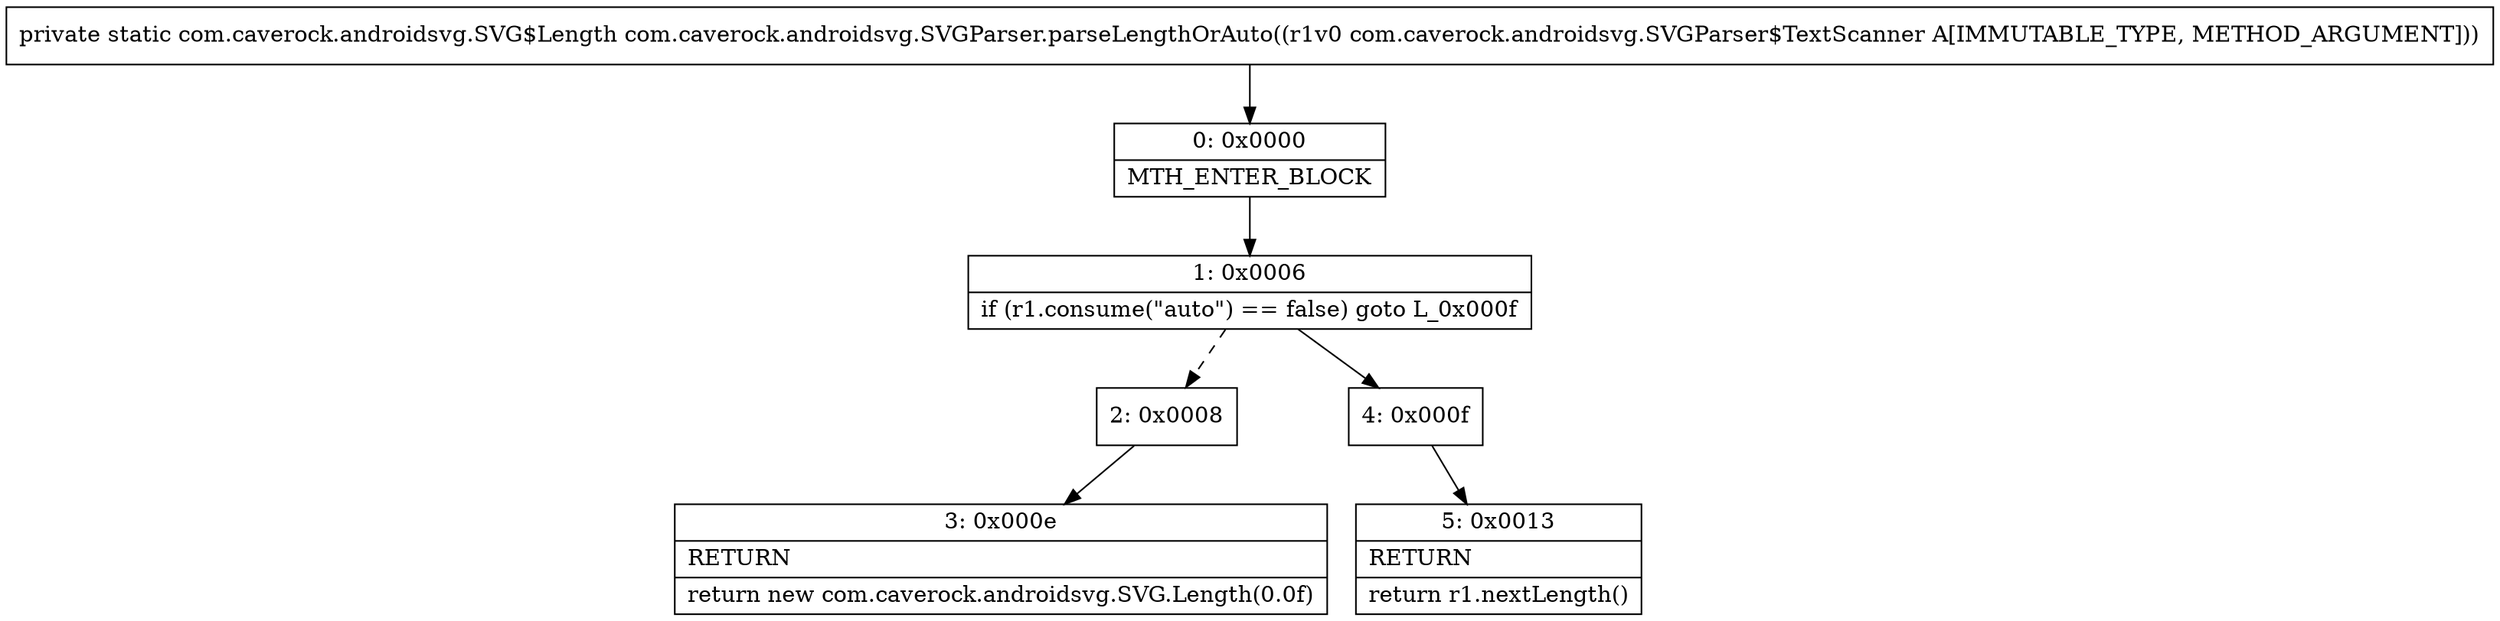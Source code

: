 digraph "CFG forcom.caverock.androidsvg.SVGParser.parseLengthOrAuto(Lcom\/caverock\/androidsvg\/SVGParser$TextScanner;)Lcom\/caverock\/androidsvg\/SVG$Length;" {
Node_0 [shape=record,label="{0\:\ 0x0000|MTH_ENTER_BLOCK\l}"];
Node_1 [shape=record,label="{1\:\ 0x0006|if (r1.consume(\"auto\") == false) goto L_0x000f\l}"];
Node_2 [shape=record,label="{2\:\ 0x0008}"];
Node_3 [shape=record,label="{3\:\ 0x000e|RETURN\l|return new com.caverock.androidsvg.SVG.Length(0.0f)\l}"];
Node_4 [shape=record,label="{4\:\ 0x000f}"];
Node_5 [shape=record,label="{5\:\ 0x0013|RETURN\l|return r1.nextLength()\l}"];
MethodNode[shape=record,label="{private static com.caverock.androidsvg.SVG$Length com.caverock.androidsvg.SVGParser.parseLengthOrAuto((r1v0 com.caverock.androidsvg.SVGParser$TextScanner A[IMMUTABLE_TYPE, METHOD_ARGUMENT])) }"];
MethodNode -> Node_0;
Node_0 -> Node_1;
Node_1 -> Node_2[style=dashed];
Node_1 -> Node_4;
Node_2 -> Node_3;
Node_4 -> Node_5;
}

